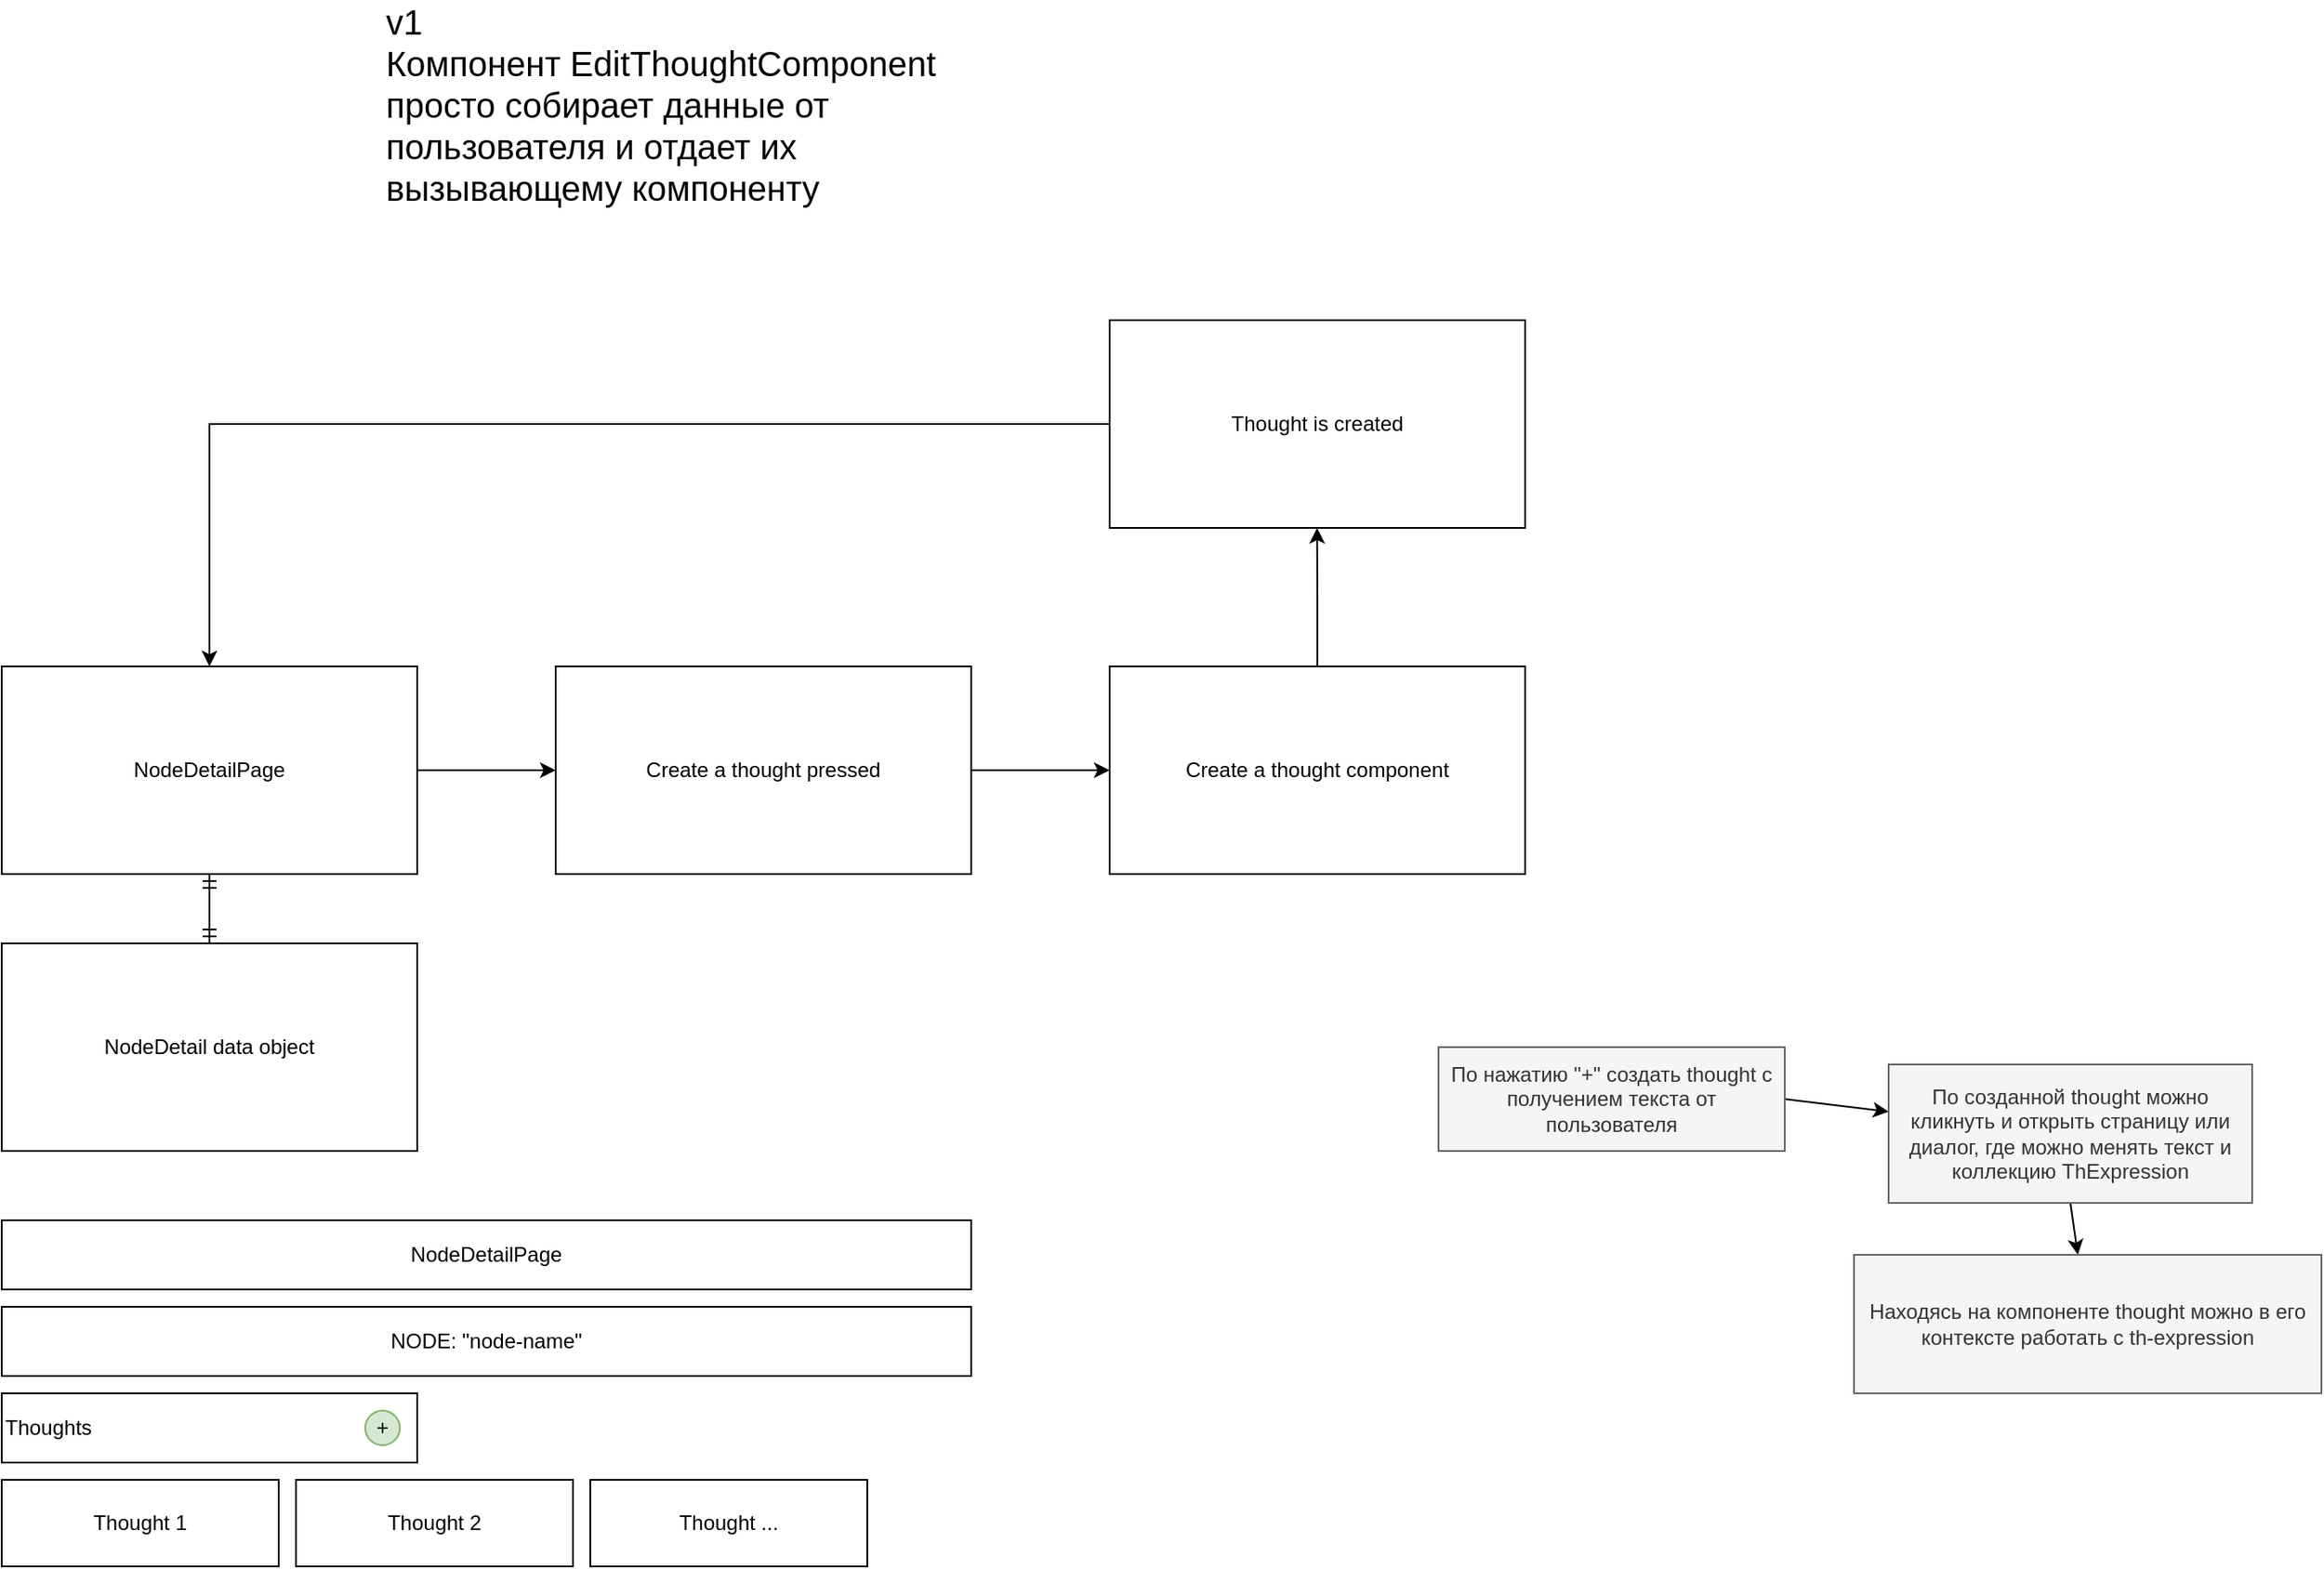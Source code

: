 <mxfile version="21.6.1" type="device">
  <diagram name="Page-1" id="zZPa7J5CeQkQSpRsbV4S">
    <mxGraphModel dx="1477" dy="1938" grid="1" gridSize="10" guides="1" tooltips="1" connect="1" arrows="1" fold="1" page="1" pageScale="1" pageWidth="850" pageHeight="1100" math="0" shadow="0">
      <root>
        <mxCell id="0" />
        <mxCell id="1" parent="0" />
        <mxCell id="AhPv90tUdWBdV7Ajc3PU-7" style="edgeStyle=orthogonalEdgeStyle;rounded=0;orthogonalLoop=1;jettySize=auto;html=1;exitX=1;exitY=0.5;exitDx=0;exitDy=0;" edge="1" parent="1" source="AhPv90tUdWBdV7Ajc3PU-1" target="AhPv90tUdWBdV7Ajc3PU-2">
          <mxGeometry relative="1" as="geometry" />
        </mxCell>
        <mxCell id="AhPv90tUdWBdV7Ajc3PU-1" value="NodeDetailPage" style="rounded=0;whiteSpace=wrap;html=1;" vertex="1" parent="1">
          <mxGeometry x="40" y="120" width="240" height="120" as="geometry" />
        </mxCell>
        <mxCell id="AhPv90tUdWBdV7Ajc3PU-8" style="edgeStyle=orthogonalEdgeStyle;rounded=0;orthogonalLoop=1;jettySize=auto;html=1;exitX=1;exitY=0.5;exitDx=0;exitDy=0;" edge="1" parent="1" source="AhPv90tUdWBdV7Ajc3PU-2" target="AhPv90tUdWBdV7Ajc3PU-3">
          <mxGeometry relative="1" as="geometry" />
        </mxCell>
        <mxCell id="AhPv90tUdWBdV7Ajc3PU-2" value="Create a thought pressed" style="rounded=0;whiteSpace=wrap;html=1;" vertex="1" parent="1">
          <mxGeometry x="360" y="120" width="240" height="120" as="geometry" />
        </mxCell>
        <mxCell id="AhPv90tUdWBdV7Ajc3PU-9" style="edgeStyle=orthogonalEdgeStyle;rounded=0;orthogonalLoop=1;jettySize=auto;html=1;exitX=0.5;exitY=0;exitDx=0;exitDy=0;" edge="1" parent="1" source="AhPv90tUdWBdV7Ajc3PU-3">
          <mxGeometry relative="1" as="geometry">
            <mxPoint x="799.833" y="40" as="targetPoint" />
          </mxGeometry>
        </mxCell>
        <mxCell id="AhPv90tUdWBdV7Ajc3PU-3" value="Create a thought component" style="rounded=0;whiteSpace=wrap;html=1;" vertex="1" parent="1">
          <mxGeometry x="680" y="120" width="240" height="120" as="geometry" />
        </mxCell>
        <mxCell id="AhPv90tUdWBdV7Ajc3PU-4" value="NodeDetail data object" style="rounded=0;whiteSpace=wrap;html=1;" vertex="1" parent="1">
          <mxGeometry x="40" y="280" width="240" height="120" as="geometry" />
        </mxCell>
        <mxCell id="AhPv90tUdWBdV7Ajc3PU-6" value="" style="fontSize=12;html=1;endArrow=ERmandOne;startArrow=ERmandOne;rounded=0;entryX=0.5;entryY=0;entryDx=0;entryDy=0;" edge="1" parent="1" source="AhPv90tUdWBdV7Ajc3PU-1" target="AhPv90tUdWBdV7Ajc3PU-4">
          <mxGeometry width="100" height="100" relative="1" as="geometry">
            <mxPoint x="400" y="260" as="sourcePoint" />
            <mxPoint x="500" y="160" as="targetPoint" />
          </mxGeometry>
        </mxCell>
        <mxCell id="AhPv90tUdWBdV7Ajc3PU-11" style="edgeStyle=orthogonalEdgeStyle;rounded=0;orthogonalLoop=1;jettySize=auto;html=1;exitX=0;exitY=0.5;exitDx=0;exitDy=0;entryX=0.5;entryY=0;entryDx=0;entryDy=0;" edge="1" parent="1" source="AhPv90tUdWBdV7Ajc3PU-10" target="AhPv90tUdWBdV7Ajc3PU-1">
          <mxGeometry relative="1" as="geometry" />
        </mxCell>
        <mxCell id="AhPv90tUdWBdV7Ajc3PU-10" value="Thought is created" style="rounded=0;whiteSpace=wrap;html=1;" vertex="1" parent="1">
          <mxGeometry x="680" y="-80" width="240" height="120" as="geometry" />
        </mxCell>
        <mxCell id="AhPv90tUdWBdV7Ajc3PU-12" value="v1&lt;br style=&quot;font-size: 20px;&quot;&gt;Компонент EditThoughtComponent просто собирает данные от пользователя и отдает их вызывающему компоненту" style="text;html=1;strokeColor=none;fillColor=none;align=left;verticalAlign=middle;whiteSpace=wrap;rounded=0;fontSize=20;" vertex="1" parent="1">
          <mxGeometry x="260" y="-260" width="340" height="110" as="geometry" />
        </mxCell>
        <mxCell id="AhPv90tUdWBdV7Ajc3PU-13" value="NodeDetailPage" style="rounded=0;whiteSpace=wrap;html=1;" vertex="1" parent="1">
          <mxGeometry x="40" y="440" width="560" height="40" as="geometry" />
        </mxCell>
        <mxCell id="AhPv90tUdWBdV7Ajc3PU-14" value="NODE: &quot;node-name&quot;" style="rounded=0;whiteSpace=wrap;html=1;" vertex="1" parent="1">
          <mxGeometry x="40" y="490" width="560" height="40" as="geometry" />
        </mxCell>
        <mxCell id="AhPv90tUdWBdV7Ajc3PU-15" value="Thoughts" style="rounded=0;whiteSpace=wrap;html=1;align=left;" vertex="1" parent="1">
          <mxGeometry x="40" y="540" width="240" height="40" as="geometry" />
        </mxCell>
        <mxCell id="AhPv90tUdWBdV7Ajc3PU-16" value="+" style="ellipse;whiteSpace=wrap;html=1;aspect=fixed;fillColor=#d5e8d4;strokeColor=#82b366;" vertex="1" parent="1">
          <mxGeometry x="250" y="550" width="20" height="20" as="geometry" />
        </mxCell>
        <mxCell id="AhPv90tUdWBdV7Ajc3PU-17" value="Thought 1" style="rounded=0;whiteSpace=wrap;html=1;" vertex="1" parent="1">
          <mxGeometry x="40" y="590" width="160" height="50" as="geometry" />
        </mxCell>
        <mxCell id="AhPv90tUdWBdV7Ajc3PU-18" value="Thought 2" style="rounded=0;whiteSpace=wrap;html=1;" vertex="1" parent="1">
          <mxGeometry x="210" y="590" width="160" height="50" as="geometry" />
        </mxCell>
        <mxCell id="AhPv90tUdWBdV7Ajc3PU-19" value="Thought ..." style="rounded=0;whiteSpace=wrap;html=1;" vertex="1" parent="1">
          <mxGeometry x="380" y="590" width="160" height="50" as="geometry" />
        </mxCell>
        <mxCell id="AhPv90tUdWBdV7Ajc3PU-22" style="rounded=0;orthogonalLoop=1;jettySize=auto;html=1;exitX=1;exitY=0.5;exitDx=0;exitDy=0;" edge="1" parent="1" source="AhPv90tUdWBdV7Ajc3PU-20" target="AhPv90tUdWBdV7Ajc3PU-21">
          <mxGeometry relative="1" as="geometry" />
        </mxCell>
        <mxCell id="AhPv90tUdWBdV7Ajc3PU-20" value="По нажатию &quot;+&quot; создать thought с получением текста от пользователя" style="rounded=0;whiteSpace=wrap;html=1;fillColor=#f5f5f5;fontColor=#333333;strokeColor=#666666;" vertex="1" parent="1">
          <mxGeometry x="870" y="340" width="200" height="60" as="geometry" />
        </mxCell>
        <mxCell id="AhPv90tUdWBdV7Ajc3PU-24" style="rounded=0;orthogonalLoop=1;jettySize=auto;html=1;exitX=0.5;exitY=1;exitDx=0;exitDy=0;" edge="1" parent="1" source="AhPv90tUdWBdV7Ajc3PU-21" target="AhPv90tUdWBdV7Ajc3PU-23">
          <mxGeometry relative="1" as="geometry" />
        </mxCell>
        <mxCell id="AhPv90tUdWBdV7Ajc3PU-21" value="По созданной thought можно кликнуть и открыть страницу или диалог, где можно менять текст и коллекцию ThExpression" style="rounded=0;whiteSpace=wrap;html=1;fillColor=#f5f5f5;fontColor=#333333;strokeColor=#666666;" vertex="1" parent="1">
          <mxGeometry x="1130" y="350" width="210" height="80" as="geometry" />
        </mxCell>
        <mxCell id="AhPv90tUdWBdV7Ajc3PU-23" value="Находясь на компоненте thought можно в его контексте работать с th-expression" style="rounded=0;whiteSpace=wrap;html=1;fillColor=#f5f5f5;fontColor=#333333;strokeColor=#666666;" vertex="1" parent="1">
          <mxGeometry x="1110" y="460" width="270" height="80" as="geometry" />
        </mxCell>
      </root>
    </mxGraphModel>
  </diagram>
</mxfile>
